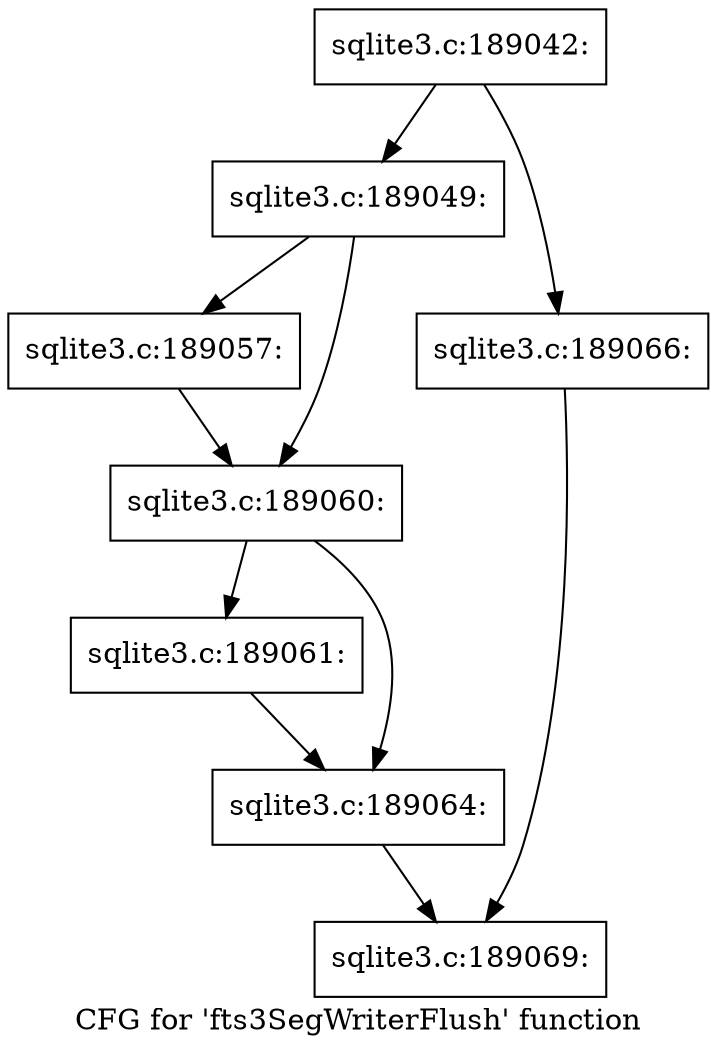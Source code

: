 digraph "CFG for 'fts3SegWriterFlush' function" {
	label="CFG for 'fts3SegWriterFlush' function";

	Node0x55c0fb0ae480 [shape=record,label="{sqlite3.c:189042:}"];
	Node0x55c0fb0ae480 -> Node0x55c0fb0b8d60;
	Node0x55c0fb0ae480 -> Node0x55c0fb0b8e00;
	Node0x55c0fb0b8d60 [shape=record,label="{sqlite3.c:189049:}"];
	Node0x55c0fb0b8d60 -> Node0x55c0fb0bada0;
	Node0x55c0fb0b8d60 -> Node0x55c0fb0badf0;
	Node0x55c0fb0bada0 [shape=record,label="{sqlite3.c:189057:}"];
	Node0x55c0fb0bada0 -> Node0x55c0fb0badf0;
	Node0x55c0fb0badf0 [shape=record,label="{sqlite3.c:189060:}"];
	Node0x55c0fb0badf0 -> Node0x55c0f6cc7400;
	Node0x55c0fb0badf0 -> Node0x55c0fb0bb810;
	Node0x55c0f6cc7400 [shape=record,label="{sqlite3.c:189061:}"];
	Node0x55c0f6cc7400 -> Node0x55c0fb0bb810;
	Node0x55c0fb0bb810 [shape=record,label="{sqlite3.c:189064:}"];
	Node0x55c0fb0bb810 -> Node0x55c0fb0b8db0;
	Node0x55c0fb0b8e00 [shape=record,label="{sqlite3.c:189066:}"];
	Node0x55c0fb0b8e00 -> Node0x55c0fb0b8db0;
	Node0x55c0fb0b8db0 [shape=record,label="{sqlite3.c:189069:}"];
}
